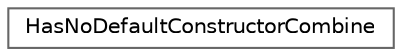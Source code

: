 digraph "类继承关系图"
{
 // LATEX_PDF_SIZE
  bgcolor="transparent";
  edge [fontname=Helvetica,fontsize=10,labelfontname=Helvetica,labelfontsize=10];
  node [fontname=Helvetica,fontsize=10,shape=box,height=0.2,width=0.4];
  rankdir="LR";
  Node0 [id="Node000000",label="HasNoDefaultConstructorCombine",height=0.2,width=0.4,color="grey40", fillcolor="white", style="filled",URL="$struct_has_no_default_constructor_combine.html",tooltip=" "];
}
